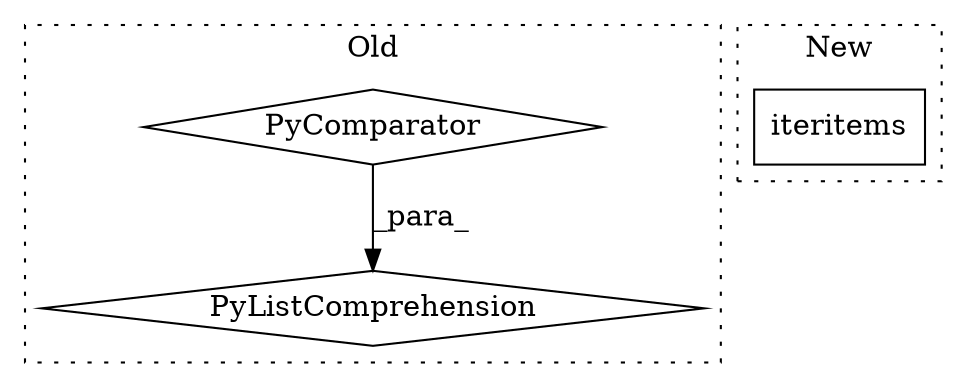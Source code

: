 digraph G {
subgraph cluster0 {
1 [label="PyListComprehension" a="109" s="6449" l="129" shape="diamond"];
3 [label="PyComparator" a="113" s="6530" l="40" shape="diamond"];
label = "Old";
style="dotted";
}
subgraph cluster1 {
2 [label="iteritems" a="32" s="6587,6604" l="10,1" shape="box"];
label = "New";
style="dotted";
}
3 -> 1 [label="_para_"];
}